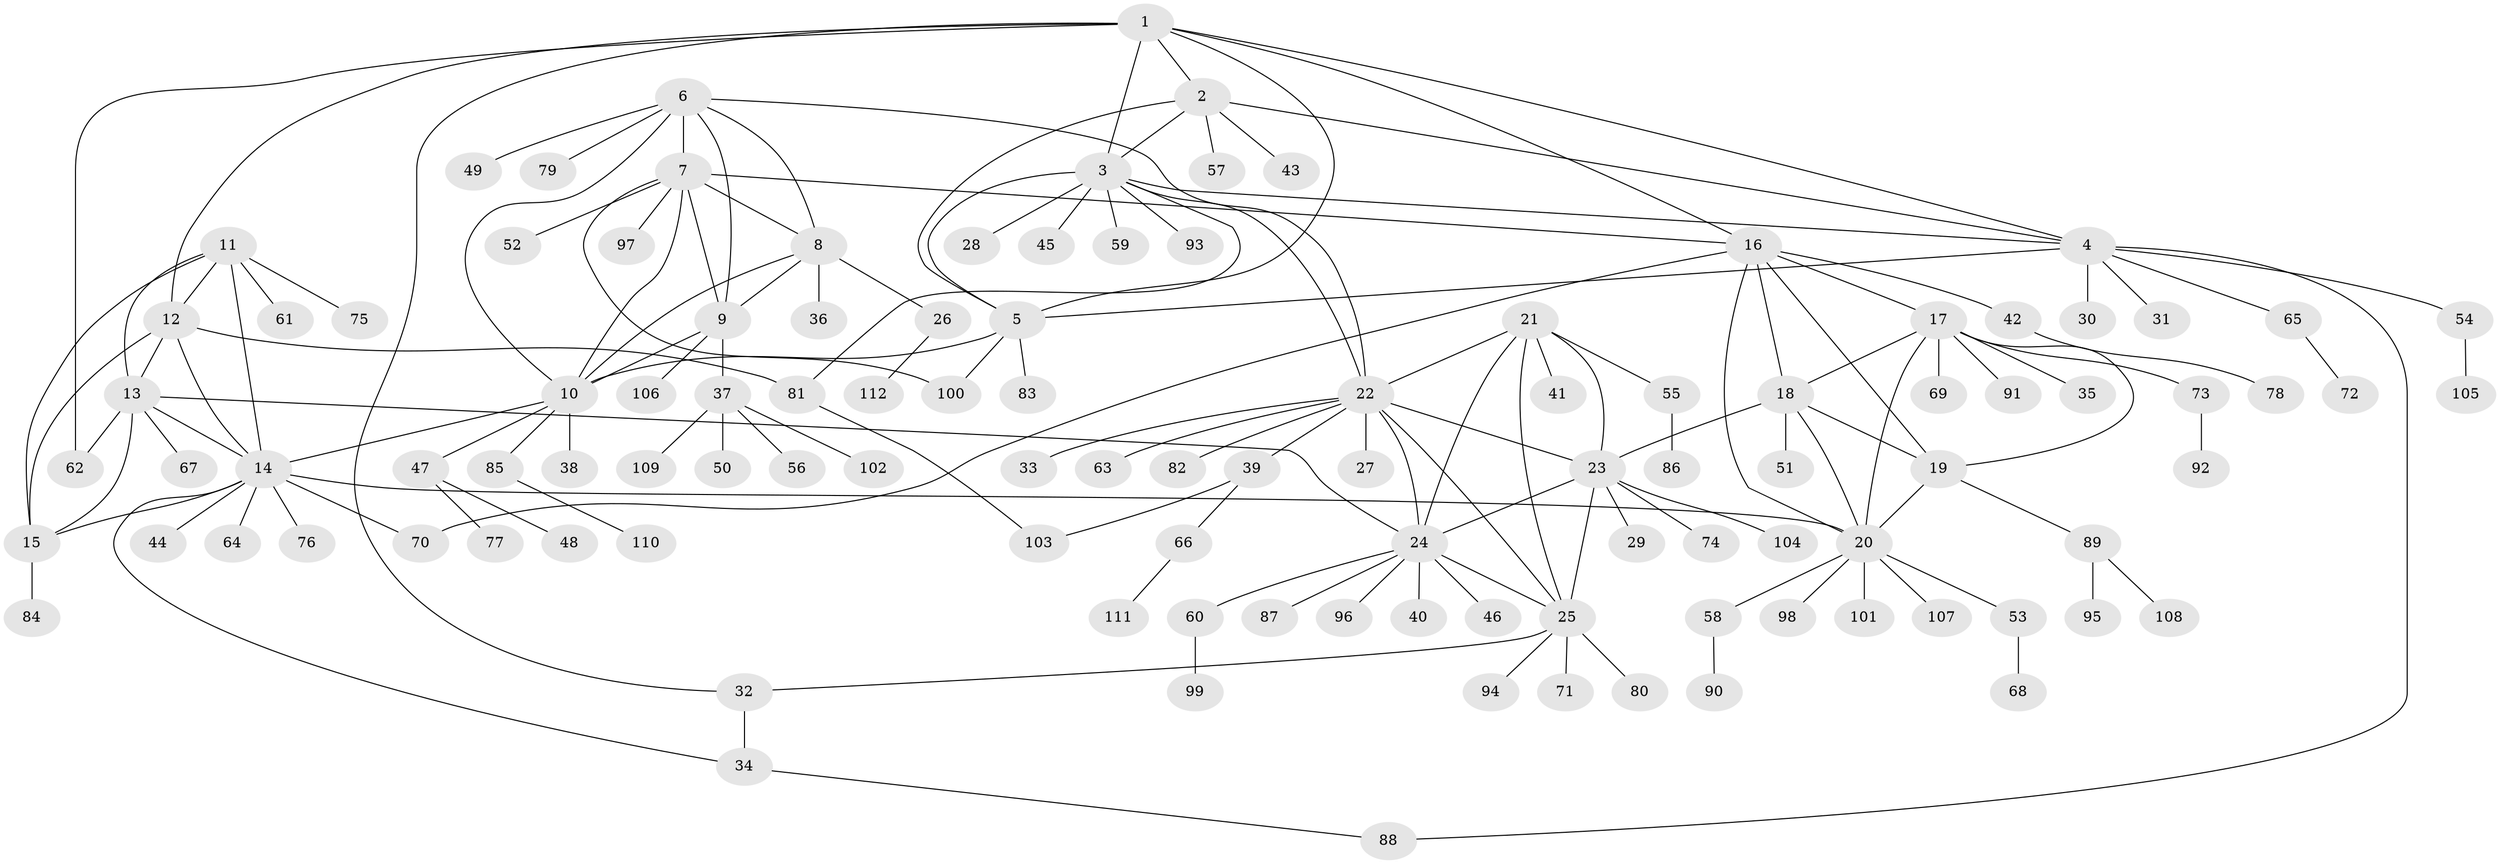 // Generated by graph-tools (version 1.1) at 2025/55/03/09/25 04:55:25]
// undirected, 112 vertices, 155 edges
graph export_dot {
graph [start="1"]
  node [color=gray90,style=filled];
  1;
  2;
  3;
  4;
  5;
  6;
  7;
  8;
  9;
  10;
  11;
  12;
  13;
  14;
  15;
  16;
  17;
  18;
  19;
  20;
  21;
  22;
  23;
  24;
  25;
  26;
  27;
  28;
  29;
  30;
  31;
  32;
  33;
  34;
  35;
  36;
  37;
  38;
  39;
  40;
  41;
  42;
  43;
  44;
  45;
  46;
  47;
  48;
  49;
  50;
  51;
  52;
  53;
  54;
  55;
  56;
  57;
  58;
  59;
  60;
  61;
  62;
  63;
  64;
  65;
  66;
  67;
  68;
  69;
  70;
  71;
  72;
  73;
  74;
  75;
  76;
  77;
  78;
  79;
  80;
  81;
  82;
  83;
  84;
  85;
  86;
  87;
  88;
  89;
  90;
  91;
  92;
  93;
  94;
  95;
  96;
  97;
  98;
  99;
  100;
  101;
  102;
  103;
  104;
  105;
  106;
  107;
  108;
  109;
  110;
  111;
  112;
  1 -- 2;
  1 -- 3;
  1 -- 4;
  1 -- 5;
  1 -- 12;
  1 -- 16;
  1 -- 32;
  1 -- 62;
  2 -- 3;
  2 -- 4;
  2 -- 5;
  2 -- 43;
  2 -- 57;
  3 -- 4;
  3 -- 5;
  3 -- 22;
  3 -- 28;
  3 -- 45;
  3 -- 59;
  3 -- 81;
  3 -- 93;
  4 -- 5;
  4 -- 30;
  4 -- 31;
  4 -- 54;
  4 -- 65;
  4 -- 88;
  5 -- 10;
  5 -- 83;
  5 -- 100;
  6 -- 7;
  6 -- 8;
  6 -- 9;
  6 -- 10;
  6 -- 22;
  6 -- 49;
  6 -- 79;
  7 -- 8;
  7 -- 9;
  7 -- 10;
  7 -- 16;
  7 -- 52;
  7 -- 97;
  7 -- 100;
  8 -- 9;
  8 -- 10;
  8 -- 26;
  8 -- 36;
  9 -- 10;
  9 -- 37;
  9 -- 106;
  10 -- 14;
  10 -- 38;
  10 -- 47;
  10 -- 85;
  11 -- 12;
  11 -- 13;
  11 -- 14;
  11 -- 15;
  11 -- 61;
  11 -- 75;
  12 -- 13;
  12 -- 14;
  12 -- 15;
  12 -- 81;
  13 -- 14;
  13 -- 15;
  13 -- 24;
  13 -- 62;
  13 -- 67;
  14 -- 15;
  14 -- 20;
  14 -- 34;
  14 -- 44;
  14 -- 64;
  14 -- 70;
  14 -- 76;
  15 -- 84;
  16 -- 17;
  16 -- 18;
  16 -- 19;
  16 -- 20;
  16 -- 42;
  16 -- 70;
  17 -- 18;
  17 -- 19;
  17 -- 20;
  17 -- 35;
  17 -- 69;
  17 -- 73;
  17 -- 91;
  18 -- 19;
  18 -- 20;
  18 -- 23;
  18 -- 51;
  19 -- 20;
  19 -- 89;
  20 -- 53;
  20 -- 58;
  20 -- 98;
  20 -- 101;
  20 -- 107;
  21 -- 22;
  21 -- 23;
  21 -- 24;
  21 -- 25;
  21 -- 41;
  21 -- 55;
  22 -- 23;
  22 -- 24;
  22 -- 25;
  22 -- 27;
  22 -- 33;
  22 -- 39;
  22 -- 63;
  22 -- 82;
  23 -- 24;
  23 -- 25;
  23 -- 29;
  23 -- 74;
  23 -- 104;
  24 -- 25;
  24 -- 40;
  24 -- 46;
  24 -- 60;
  24 -- 87;
  24 -- 96;
  25 -- 32;
  25 -- 71;
  25 -- 80;
  25 -- 94;
  26 -- 112;
  32 -- 34;
  34 -- 88;
  37 -- 50;
  37 -- 56;
  37 -- 102;
  37 -- 109;
  39 -- 66;
  39 -- 103;
  42 -- 78;
  47 -- 48;
  47 -- 77;
  53 -- 68;
  54 -- 105;
  55 -- 86;
  58 -- 90;
  60 -- 99;
  65 -- 72;
  66 -- 111;
  73 -- 92;
  81 -- 103;
  85 -- 110;
  89 -- 95;
  89 -- 108;
}
